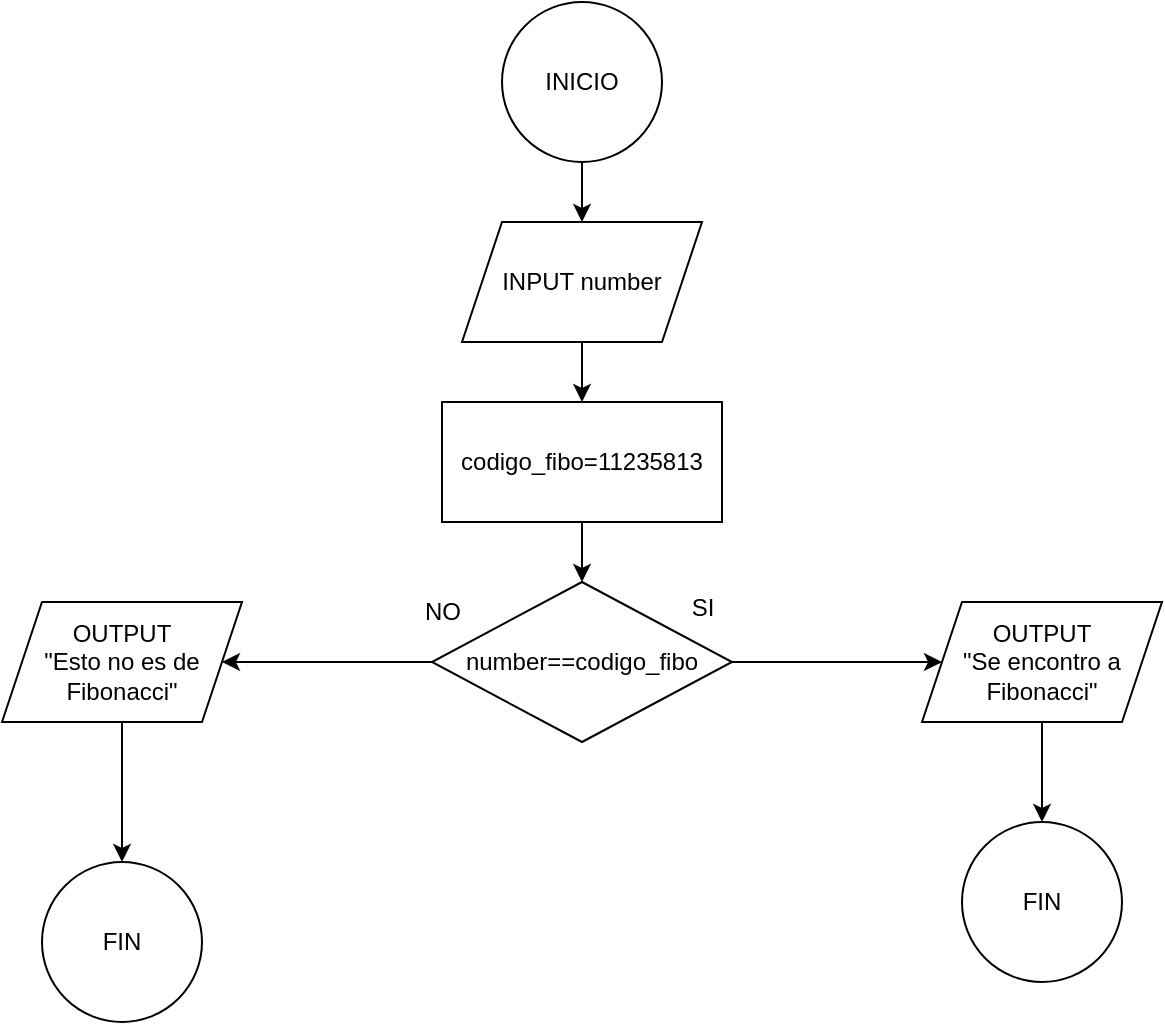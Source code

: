 <mxfile version="24.3.1" type="google">
  <diagram name="Página-1" id="RUKzXI0X2d3WQCuCUZE3">
    <mxGraphModel grid="1" page="1" gridSize="10" guides="1" tooltips="1" connect="1" arrows="1" fold="1" pageScale="1" pageWidth="827" pageHeight="1169" math="0" shadow="0">
      <root>
        <mxCell id="0" />
        <mxCell id="1" parent="0" />
        <mxCell id="xUnESWPTXG2CvmkFshNj-7" value="" style="edgeStyle=orthogonalEdgeStyle;rounded=0;orthogonalLoop=1;jettySize=auto;html=1;" edge="1" parent="1" source="xUnESWPTXG2CvmkFshNj-1" target="xUnESWPTXG2CvmkFshNj-6">
          <mxGeometry relative="1" as="geometry" />
        </mxCell>
        <mxCell id="xUnESWPTXG2CvmkFshNj-1" value="INICIO" style="ellipse;whiteSpace=wrap;html=1;" vertex="1" parent="1">
          <mxGeometry x="330" y="30" width="80" height="80" as="geometry" />
        </mxCell>
        <mxCell id="xUnESWPTXG2CvmkFshNj-9" value="" style="edgeStyle=orthogonalEdgeStyle;rounded=0;orthogonalLoop=1;jettySize=auto;html=1;" edge="1" parent="1" source="xUnESWPTXG2CvmkFshNj-6" target="xUnESWPTXG2CvmkFshNj-8">
          <mxGeometry relative="1" as="geometry" />
        </mxCell>
        <mxCell id="xUnESWPTXG2CvmkFshNj-6" value="INPUT number" style="shape=parallelogram;perimeter=parallelogramPerimeter;whiteSpace=wrap;html=1;fixedSize=1;" vertex="1" parent="1">
          <mxGeometry x="310" y="140" width="120" height="60" as="geometry" />
        </mxCell>
        <mxCell id="xUnESWPTXG2CvmkFshNj-11" value="" style="edgeStyle=orthogonalEdgeStyle;rounded=0;orthogonalLoop=1;jettySize=auto;html=1;" edge="1" parent="1" source="xUnESWPTXG2CvmkFshNj-8" target="xUnESWPTXG2CvmkFshNj-10">
          <mxGeometry relative="1" as="geometry" />
        </mxCell>
        <mxCell id="xUnESWPTXG2CvmkFshNj-8" value="codigo_fibo=11235813" style="whiteSpace=wrap;html=1;" vertex="1" parent="1">
          <mxGeometry x="300" y="230" width="140" height="60" as="geometry" />
        </mxCell>
        <mxCell id="xUnESWPTXG2CvmkFshNj-14" value="" style="edgeStyle=orthogonalEdgeStyle;rounded=0;orthogonalLoop=1;jettySize=auto;html=1;" edge="1" parent="1" source="xUnESWPTXG2CvmkFshNj-10" target="xUnESWPTXG2CvmkFshNj-13">
          <mxGeometry relative="1" as="geometry" />
        </mxCell>
        <mxCell id="xUnESWPTXG2CvmkFshNj-17" value="" style="edgeStyle=orthogonalEdgeStyle;rounded=0;orthogonalLoop=1;jettySize=auto;html=1;" edge="1" parent="1" source="xUnESWPTXG2CvmkFshNj-10" target="xUnESWPTXG2CvmkFshNj-16">
          <mxGeometry relative="1" as="geometry" />
        </mxCell>
        <mxCell id="xUnESWPTXG2CvmkFshNj-10" value="number==codigo_fibo" style="rhombus;whiteSpace=wrap;html=1;" vertex="1" parent="1">
          <mxGeometry x="295" y="320" width="150" height="80" as="geometry" />
        </mxCell>
        <mxCell id="xUnESWPTXG2CvmkFshNj-12" value="SI" style="text;html=1;align=center;verticalAlign=middle;resizable=0;points=[];autosize=1;strokeColor=none;fillColor=none;" vertex="1" parent="1">
          <mxGeometry x="415" y="318" width="30" height="30" as="geometry" />
        </mxCell>
        <mxCell id="xUnESWPTXG2CvmkFshNj-19" value="" style="edgeStyle=orthogonalEdgeStyle;rounded=0;orthogonalLoop=1;jettySize=auto;html=1;" edge="1" parent="1" source="xUnESWPTXG2CvmkFshNj-13" target="xUnESWPTXG2CvmkFshNj-18">
          <mxGeometry relative="1" as="geometry" />
        </mxCell>
        <mxCell id="xUnESWPTXG2CvmkFshNj-13" value="OUTPUT&lt;div&gt;&quot;Se encontro a Fibonacci&quot;&lt;/div&gt;" style="shape=parallelogram;perimeter=parallelogramPerimeter;whiteSpace=wrap;html=1;fixedSize=1;" vertex="1" parent="1">
          <mxGeometry x="540" y="330" width="120" height="60" as="geometry" />
        </mxCell>
        <mxCell id="xUnESWPTXG2CvmkFshNj-15" value="NO" style="text;html=1;align=center;verticalAlign=middle;resizable=0;points=[];autosize=1;strokeColor=none;fillColor=none;" vertex="1" parent="1">
          <mxGeometry x="280" y="320" width="40" height="30" as="geometry" />
        </mxCell>
        <mxCell id="xUnESWPTXG2CvmkFshNj-21" value="" style="edgeStyle=orthogonalEdgeStyle;rounded=0;orthogonalLoop=1;jettySize=auto;html=1;" edge="1" parent="1" source="xUnESWPTXG2CvmkFshNj-16" target="xUnESWPTXG2CvmkFshNj-20">
          <mxGeometry relative="1" as="geometry" />
        </mxCell>
        <mxCell id="xUnESWPTXG2CvmkFshNj-16" value="OUTPUT&lt;div&gt;&quot;Esto no es de Fibonacci&quot;&lt;/div&gt;" style="shape=parallelogram;perimeter=parallelogramPerimeter;whiteSpace=wrap;html=1;fixedSize=1;" vertex="1" parent="1">
          <mxGeometry x="80" y="330" width="120" height="60" as="geometry" />
        </mxCell>
        <mxCell id="xUnESWPTXG2CvmkFshNj-18" value="FIN" style="ellipse;whiteSpace=wrap;html=1;" vertex="1" parent="1">
          <mxGeometry x="560" y="440" width="80" height="80" as="geometry" />
        </mxCell>
        <mxCell id="xUnESWPTXG2CvmkFshNj-20" value="FIN" style="ellipse;whiteSpace=wrap;html=1;" vertex="1" parent="1">
          <mxGeometry x="100" y="460" width="80" height="80" as="geometry" />
        </mxCell>
      </root>
    </mxGraphModel>
  </diagram>
</mxfile>
